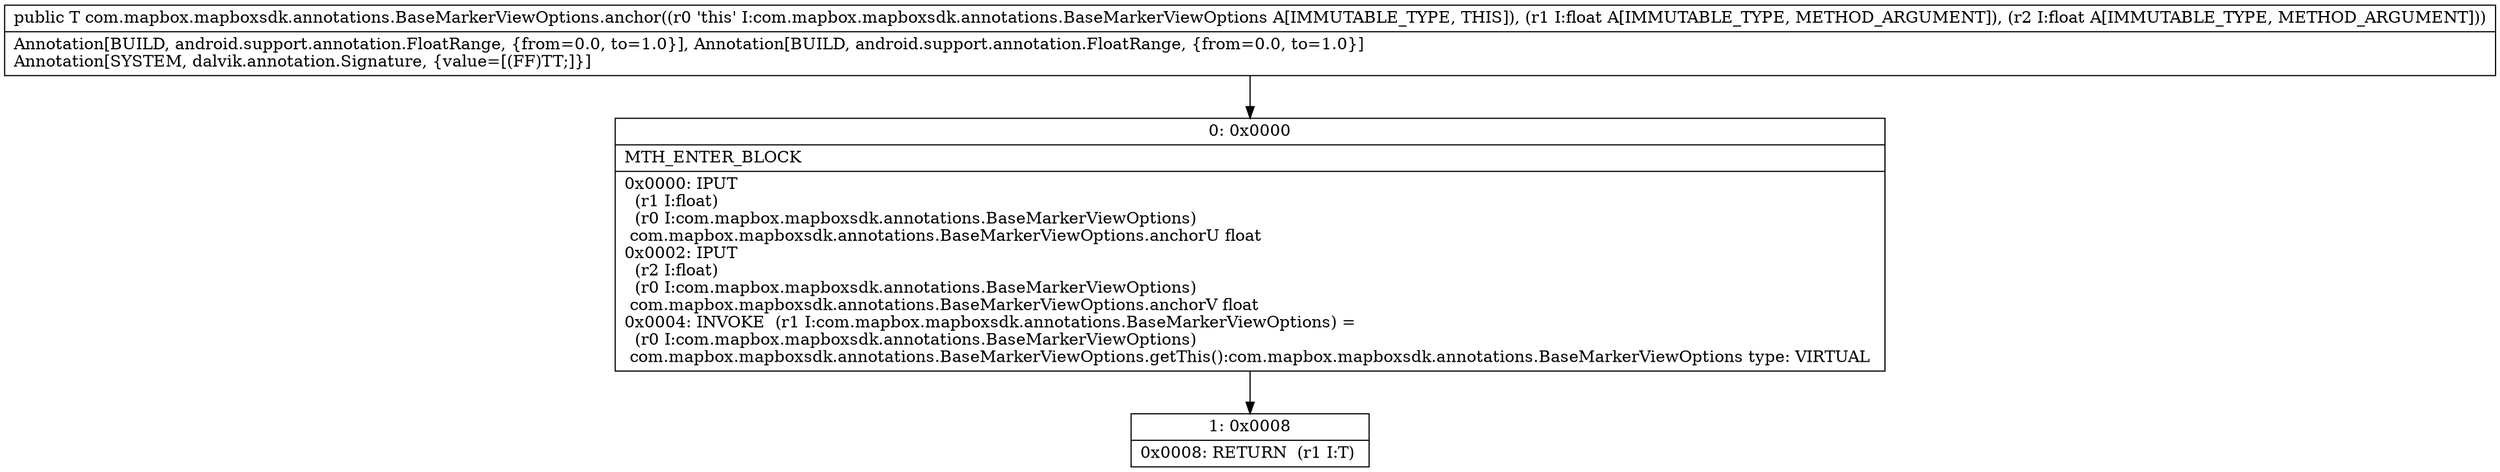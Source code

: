 digraph "CFG forcom.mapbox.mapboxsdk.annotations.BaseMarkerViewOptions.anchor(FF)Lcom\/mapbox\/mapboxsdk\/annotations\/BaseMarkerViewOptions;" {
Node_0 [shape=record,label="{0\:\ 0x0000|MTH_ENTER_BLOCK\l|0x0000: IPUT  \l  (r1 I:float)\l  (r0 I:com.mapbox.mapboxsdk.annotations.BaseMarkerViewOptions)\l com.mapbox.mapboxsdk.annotations.BaseMarkerViewOptions.anchorU float \l0x0002: IPUT  \l  (r2 I:float)\l  (r0 I:com.mapbox.mapboxsdk.annotations.BaseMarkerViewOptions)\l com.mapbox.mapboxsdk.annotations.BaseMarkerViewOptions.anchorV float \l0x0004: INVOKE  (r1 I:com.mapbox.mapboxsdk.annotations.BaseMarkerViewOptions) = \l  (r0 I:com.mapbox.mapboxsdk.annotations.BaseMarkerViewOptions)\l com.mapbox.mapboxsdk.annotations.BaseMarkerViewOptions.getThis():com.mapbox.mapboxsdk.annotations.BaseMarkerViewOptions type: VIRTUAL \l}"];
Node_1 [shape=record,label="{1\:\ 0x0008|0x0008: RETURN  (r1 I:T) \l}"];
MethodNode[shape=record,label="{public T com.mapbox.mapboxsdk.annotations.BaseMarkerViewOptions.anchor((r0 'this' I:com.mapbox.mapboxsdk.annotations.BaseMarkerViewOptions A[IMMUTABLE_TYPE, THIS]), (r1 I:float A[IMMUTABLE_TYPE, METHOD_ARGUMENT]), (r2 I:float A[IMMUTABLE_TYPE, METHOD_ARGUMENT]))  | Annotation[BUILD, android.support.annotation.FloatRange, \{from=0.0, to=1.0\}], Annotation[BUILD, android.support.annotation.FloatRange, \{from=0.0, to=1.0\}]\lAnnotation[SYSTEM, dalvik.annotation.Signature, \{value=[(FF)TT;]\}]\l}"];
MethodNode -> Node_0;
Node_0 -> Node_1;
}


